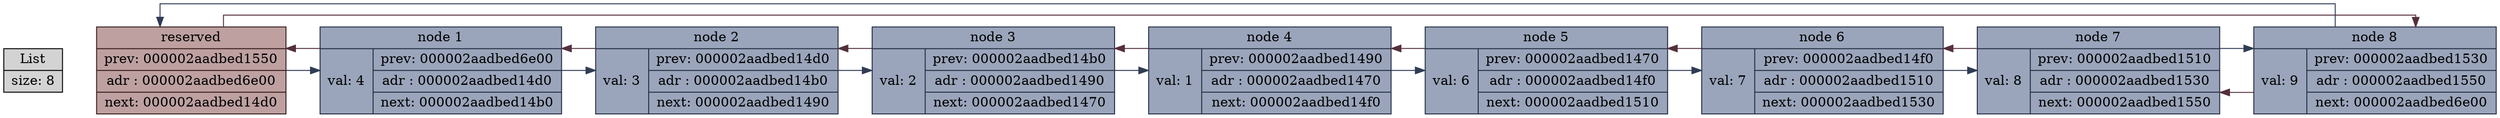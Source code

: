 digraph G{
rankdir=LR;node [shape=record,style="filled"];
splines=ortho;
info [label = "List | size: 8 "]info->node000002aadbed6e00 [style=invis, weight = 100]
node000002aadbed6e00 [label="reserved|prev: 000002aadbed1550|adr : 000002aadbed6e00|next: 000002aadbed14d0",fillcolor="#BEA0A0",color="#361C1C"];
node000002aadbed6e00->node000002aadbed14d0 [style=invis, weight = 100]
node000002aadbed6e00->node000002aadbed14d0 [color="#303C54",constraint=false];
node000002aadbed6e00->node000002aadbed1550 [color="#54303c",constraint=false];
node000002aadbed14d0 [label="node 1|{val: 4|{prev: 000002aadbed6e00|adr : 000002aadbed14d0|next: 000002aadbed14b0}}",fillcolor="#9AA5BB",color="#232D42"];
node000002aadbed14d0->node000002aadbed14b0 [style=invis, weight = 100]
node000002aadbed14d0->node000002aadbed14b0 [color="#303C54",constraint=false];
node000002aadbed14d0->node000002aadbed6e00 [color="#54303c",constraint=false];
node000002aadbed14b0 [label="node 2|{val: 3|{prev: 000002aadbed14d0|adr : 000002aadbed14b0|next: 000002aadbed1490}}",fillcolor="#9AA5BB",color="#232D42"];
node000002aadbed14b0->node000002aadbed1490 [style=invis, weight = 100]
node000002aadbed14b0->node000002aadbed1490 [color="#303C54",constraint=false];
node000002aadbed14b0->node000002aadbed14d0 [color="#54303c",constraint=false];
node000002aadbed1490 [label="node 3|{val: 2|{prev: 000002aadbed14b0|adr : 000002aadbed1490|next: 000002aadbed1470}}",fillcolor="#9AA5BB",color="#232D42"];
node000002aadbed1490->node000002aadbed1470 [style=invis, weight = 100]
node000002aadbed1490->node000002aadbed1470 [color="#303C54",constraint=false];
node000002aadbed1490->node000002aadbed14b0 [color="#54303c",constraint=false];
node000002aadbed1470 [label="node 4|{val: 1|{prev: 000002aadbed1490|adr : 000002aadbed1470|next: 000002aadbed14f0}}",fillcolor="#9AA5BB",color="#232D42"];
node000002aadbed1470->node000002aadbed14f0 [style=invis, weight = 100]
node000002aadbed1470->node000002aadbed14f0 [color="#303C54",constraint=false];
node000002aadbed1470->node000002aadbed1490 [color="#54303c",constraint=false];
node000002aadbed14f0 [label="node 5|{val: 6|{prev: 000002aadbed1470|adr : 000002aadbed14f0|next: 000002aadbed1510}}",fillcolor="#9AA5BB",color="#232D42"];
node000002aadbed14f0->node000002aadbed1510 [style=invis, weight = 100]
node000002aadbed14f0->node000002aadbed1510 [color="#303C54",constraint=false];
node000002aadbed14f0->node000002aadbed1470 [color="#54303c",constraint=false];
node000002aadbed1510 [label="node 6|{val: 7|{prev: 000002aadbed14f0|adr : 000002aadbed1510|next: 000002aadbed1530}}",fillcolor="#9AA5BB",color="#232D42"];
node000002aadbed1510->node000002aadbed1530 [style=invis, weight = 100]
node000002aadbed1510->node000002aadbed1530 [color="#303C54",constraint=false];
node000002aadbed1510->node000002aadbed14f0 [color="#54303c",constraint=false];
node000002aadbed1530 [label="node 7|{val: 8|{prev: 000002aadbed1510|adr : 000002aadbed1530|next: 000002aadbed1550}}",fillcolor="#9AA5BB",color="#232D42"];
node000002aadbed1530->node000002aadbed1550 [style=invis, weight = 100]
node000002aadbed1530->node000002aadbed1550 [color="#303C54",constraint=false];
node000002aadbed1530->node000002aadbed1510 [color="#54303c",constraint=false];
node000002aadbed1550 [label="node 8|{val: 9|{prev: 000002aadbed1530|adr : 000002aadbed1550|next: 000002aadbed6e00}}",fillcolor="#9AA5BB",color="#232D42"];
node000002aadbed1550->node000002aadbed6e00 [color="#303C54",constraint=false];
node000002aadbed1550->node000002aadbed1530 [color="#54303c",constraint=false];
}